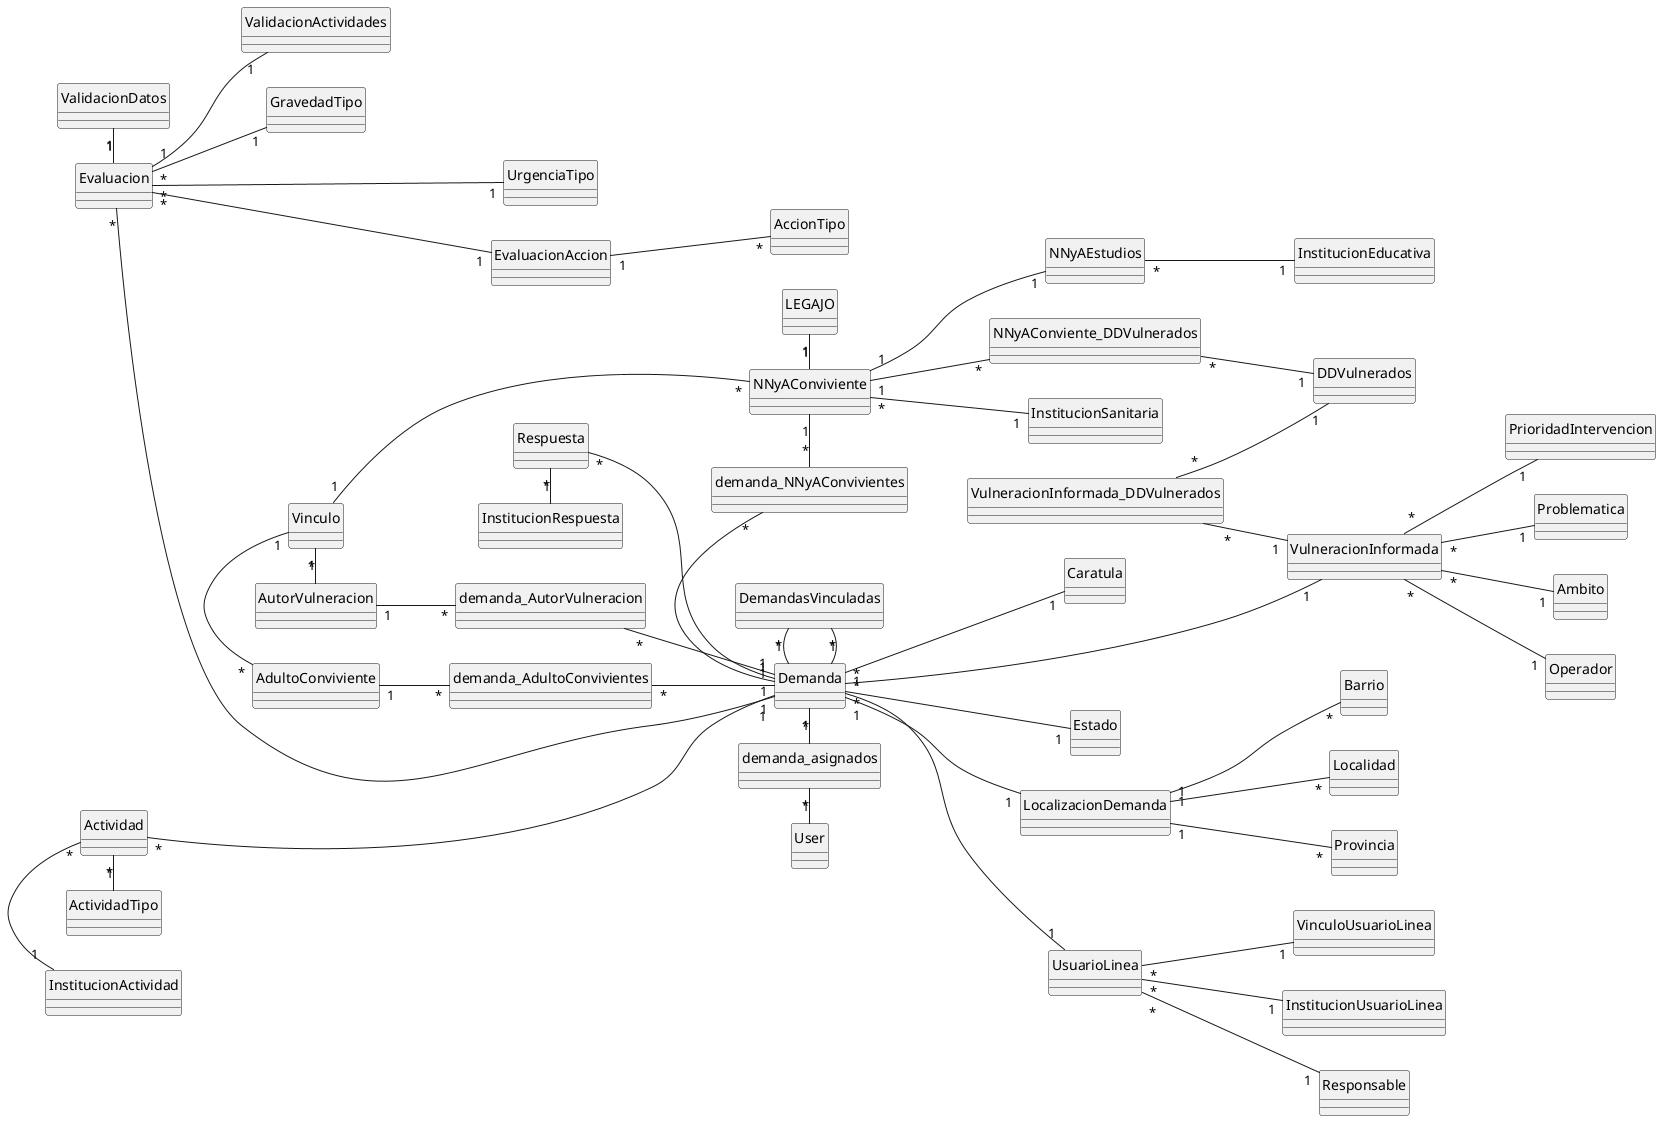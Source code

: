 "@startuml just_entities_relationship"

' !define ENTITY
!define PRIMARY_KEY(x) <b><color:blue>x</color></b>
!define FOREIGN_KEY(x) <color:green>x</color>

hide circle
left to right direction

' ---> Demanda parent relationship
demanda_asignados "*" - "1" User
Demanda "1" - "*" demanda_asignados
Demanda "1" -- "1" Caratula
Demanda "*" -- "1" Estado  

Demanda "1" -- "1" LocalizacionDemanda
LocalizacionDemanda "1" -- "*" Barrio
LocalizacionDemanda "1" -- "*" Localidad
LocalizacionDemanda "1" -- "*" Provincia

demanda_NNyAConvivientes "*" - "1" Demanda
NNyAConviviente "1" - "*" demanda_NNyAConvivientes
NNyAConviviente "1" -- "*" NNyAConviente_DDVulnerados
NNyAConviente_DDVulnerados "*" -- "1" DDVulnerados
NNyAConviviente "1" -- "1" NNyAEstudios
NNyAEstudios "*" -- "1" InstitucionEducativa
NNyAConviviente "*" -- "1" InstitucionSanitaria
Vinculo "1" --- "*" NNyAConviviente

demanda_AdultoConvivientes "*" -- "1" Demanda
AdultoConviviente "1" -- "*" demanda_AdultoConvivientes
Vinculo "1" - "*" AdultoConviviente

demanda_AutorVulneracion "*" -- "1" Demanda
AutorVulneracion "1" -- "*" demanda_AutorVulneracion
Vinculo "1" - "*" AutorVulneracion

Demanda "*" -- "1" UsuarioLinea
UsuarioLinea "*" -- "1" VinculoUsuarioLinea
UsuarioLinea "*" -- "1" InstitucionUsuarioLinea
UsuarioLinea "*" -- "1" Responsable

Demanda "*" --- "1" VulneracionInformada
VulneracionInformada_DDVulnerados "*" -- "1" VulneracionInformada
VulneracionInformada_DDVulnerados "*" -- "1" DDVulnerados
VulneracionInformada "*" -- "1" PrioridadIntervencion
VulneracionInformada "*" -- "1" Problematica
VulneracionInformada "*" -- "1" Ambito
VulneracionInformada "*" -- "1" Operador
' Demanda parent relationship  <---

' ---> Demanda Child Relationship (Actividad + Evaluacion + Respuesta)
Actividad "*" ---- "1" Demanda
Actividad "*" - "1" ActividadTipo
Actividad "*" - "1" InstitucionActividad

Respuesta "*" -- "1" Demanda
Respuesta "*" - "1" InstitucionRespuesta

DemandasVinculadas "*" - "1" Demanda
DemandasVinculadas "*" - "1" Demanda
' DemandasVinculadas = Conexiones de la demanda = caso1=fkDemanda, caso2=fkDemanda

Evaluacion "*" --down-- "1" Demanda
Evaluacion "1" -left- "1" ValidacionDatos
Evaluacion "1" -- "1" ValidacionActividades
Evaluacion "*" -- "1" GravedadTipo
Evaluacion "*" --- "1" UrgenciaTipo

Evaluacion "*" --- "1" EvaluacionAccion
EvaluacionAccion "1" --"*" AccionTipo

' caratula = identificar legajo o expediente
' NNyA Relationship
LEGAJO "1" - "1" NNyAConviviente
' la caratula identifica el NNyA al que se le genera la demanda
' el legajo deberia estar relacionado con la caratula


@enduml


' entity Company {
'     + PRIMARY_KEY(id)
'     --
'     attr: type
'     --
'     FOREIGN_KEY(Sectional) (null True)
'     --
'     method()
' }


